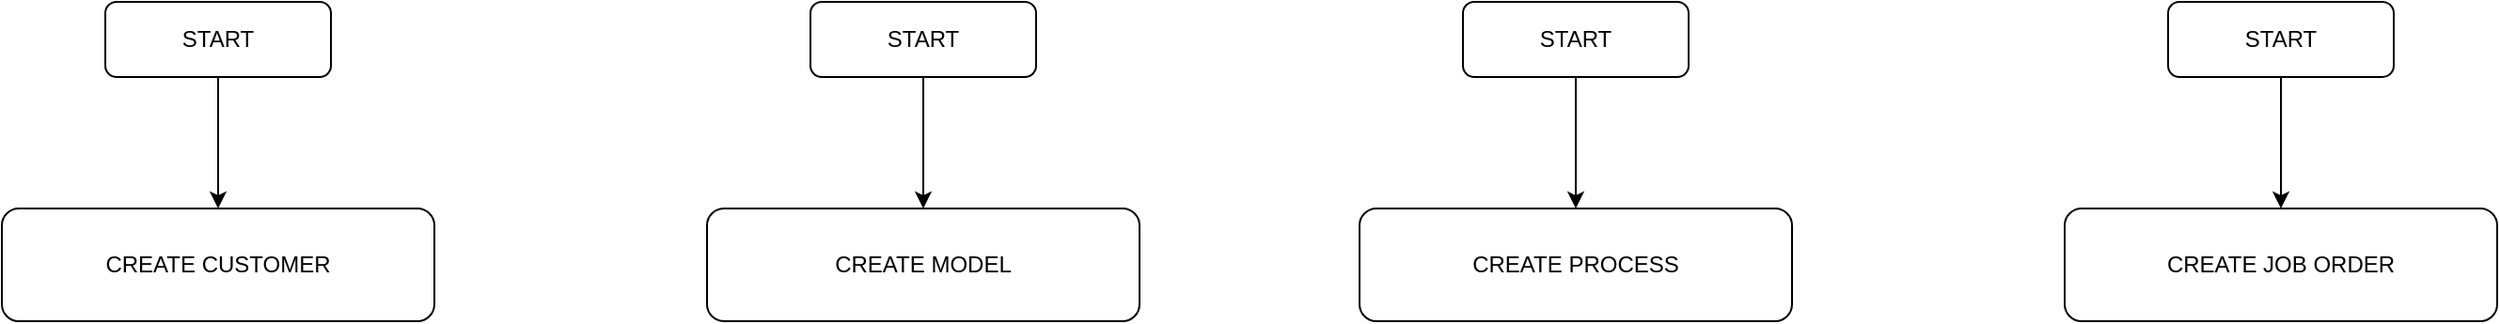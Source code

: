 <mxfile version="14.1.9" type="github"><diagram id="C5RBs43oDa-KdzZeNtuy" name="Page-1"><mxGraphModel dx="1351" dy="923" grid="1" gridSize="10" guides="1" tooltips="1" connect="1" arrows="1" fold="1" page="1" pageScale="1" pageWidth="827" pageHeight="1169" math="0" shadow="0"><root><mxCell id="WIyWlLk6GJQsqaUBKTNV-0"/><mxCell id="WIyWlLk6GJQsqaUBKTNV-1" parent="WIyWlLk6GJQsqaUBKTNV-0"/><mxCell id="pKJZqorYdAN-Q2SH5c2P-1" value="" style="edgeStyle=orthogonalEdgeStyle;rounded=0;orthogonalLoop=1;jettySize=auto;html=1;" edge="1" parent="WIyWlLk6GJQsqaUBKTNV-1" source="WIyWlLk6GJQsqaUBKTNV-3" target="pKJZqorYdAN-Q2SH5c2P-0"><mxGeometry relative="1" as="geometry"/></mxCell><mxCell id="WIyWlLk6GJQsqaUBKTNV-3" value="START" style="rounded=1;whiteSpace=wrap;html=1;fontSize=12;glass=0;strokeWidth=1;shadow=0;" parent="WIyWlLk6GJQsqaUBKTNV-1" vertex="1"><mxGeometry x="205" y="80" width="120" height="40" as="geometry"/></mxCell><mxCell id="pKJZqorYdAN-Q2SH5c2P-0" value="CREATE CUSTOMER" style="whiteSpace=wrap;html=1;rounded=1;shadow=0;strokeWidth=1;glass=0;" vertex="1" parent="WIyWlLk6GJQsqaUBKTNV-1"><mxGeometry x="150" y="190" width="230" height="60" as="geometry"/></mxCell><mxCell id="pKJZqorYdAN-Q2SH5c2P-2" value="" style="edgeStyle=orthogonalEdgeStyle;rounded=0;orthogonalLoop=1;jettySize=auto;html=1;" edge="1" parent="WIyWlLk6GJQsqaUBKTNV-1" source="pKJZqorYdAN-Q2SH5c2P-3" target="pKJZqorYdAN-Q2SH5c2P-4"><mxGeometry relative="1" as="geometry"/></mxCell><mxCell id="pKJZqorYdAN-Q2SH5c2P-3" value="START" style="rounded=1;whiteSpace=wrap;html=1;fontSize=12;glass=0;strokeWidth=1;shadow=0;" vertex="1" parent="WIyWlLk6GJQsqaUBKTNV-1"><mxGeometry x="580" y="80" width="120" height="40" as="geometry"/></mxCell><mxCell id="pKJZqorYdAN-Q2SH5c2P-4" value="CREATE MODEL" style="whiteSpace=wrap;html=1;rounded=1;shadow=0;strokeWidth=1;glass=0;" vertex="1" parent="WIyWlLk6GJQsqaUBKTNV-1"><mxGeometry x="525" y="190" width="230" height="60" as="geometry"/></mxCell><mxCell id="pKJZqorYdAN-Q2SH5c2P-5" value="" style="edgeStyle=orthogonalEdgeStyle;rounded=0;orthogonalLoop=1;jettySize=auto;html=1;" edge="1" parent="WIyWlLk6GJQsqaUBKTNV-1" source="pKJZqorYdAN-Q2SH5c2P-6" target="pKJZqorYdAN-Q2SH5c2P-7"><mxGeometry relative="1" as="geometry"/></mxCell><mxCell id="pKJZqorYdAN-Q2SH5c2P-6" value="START" style="rounded=1;whiteSpace=wrap;html=1;fontSize=12;glass=0;strokeWidth=1;shadow=0;" vertex="1" parent="WIyWlLk6GJQsqaUBKTNV-1"><mxGeometry x="927" y="80" width="120" height="40" as="geometry"/></mxCell><mxCell id="pKJZqorYdAN-Q2SH5c2P-7" value="CREATE PROCESS" style="whiteSpace=wrap;html=1;rounded=1;shadow=0;strokeWidth=1;glass=0;" vertex="1" parent="WIyWlLk6GJQsqaUBKTNV-1"><mxGeometry x="872" y="190" width="230" height="60" as="geometry"/></mxCell><mxCell id="pKJZqorYdAN-Q2SH5c2P-8" value="" style="edgeStyle=orthogonalEdgeStyle;rounded=0;orthogonalLoop=1;jettySize=auto;html=1;" edge="1" parent="WIyWlLk6GJQsqaUBKTNV-1" source="pKJZqorYdAN-Q2SH5c2P-9" target="pKJZqorYdAN-Q2SH5c2P-10"><mxGeometry relative="1" as="geometry"/></mxCell><mxCell id="pKJZqorYdAN-Q2SH5c2P-9" value="START" style="rounded=1;whiteSpace=wrap;html=1;fontSize=12;glass=0;strokeWidth=1;shadow=0;" vertex="1" parent="WIyWlLk6GJQsqaUBKTNV-1"><mxGeometry x="1302" y="80" width="120" height="40" as="geometry"/></mxCell><mxCell id="pKJZqorYdAN-Q2SH5c2P-10" value="CREATE JOB ORDER" style="whiteSpace=wrap;html=1;rounded=1;shadow=0;strokeWidth=1;glass=0;" vertex="1" parent="WIyWlLk6GJQsqaUBKTNV-1"><mxGeometry x="1247" y="190" width="230" height="60" as="geometry"/></mxCell></root></mxGraphModel></diagram></mxfile>